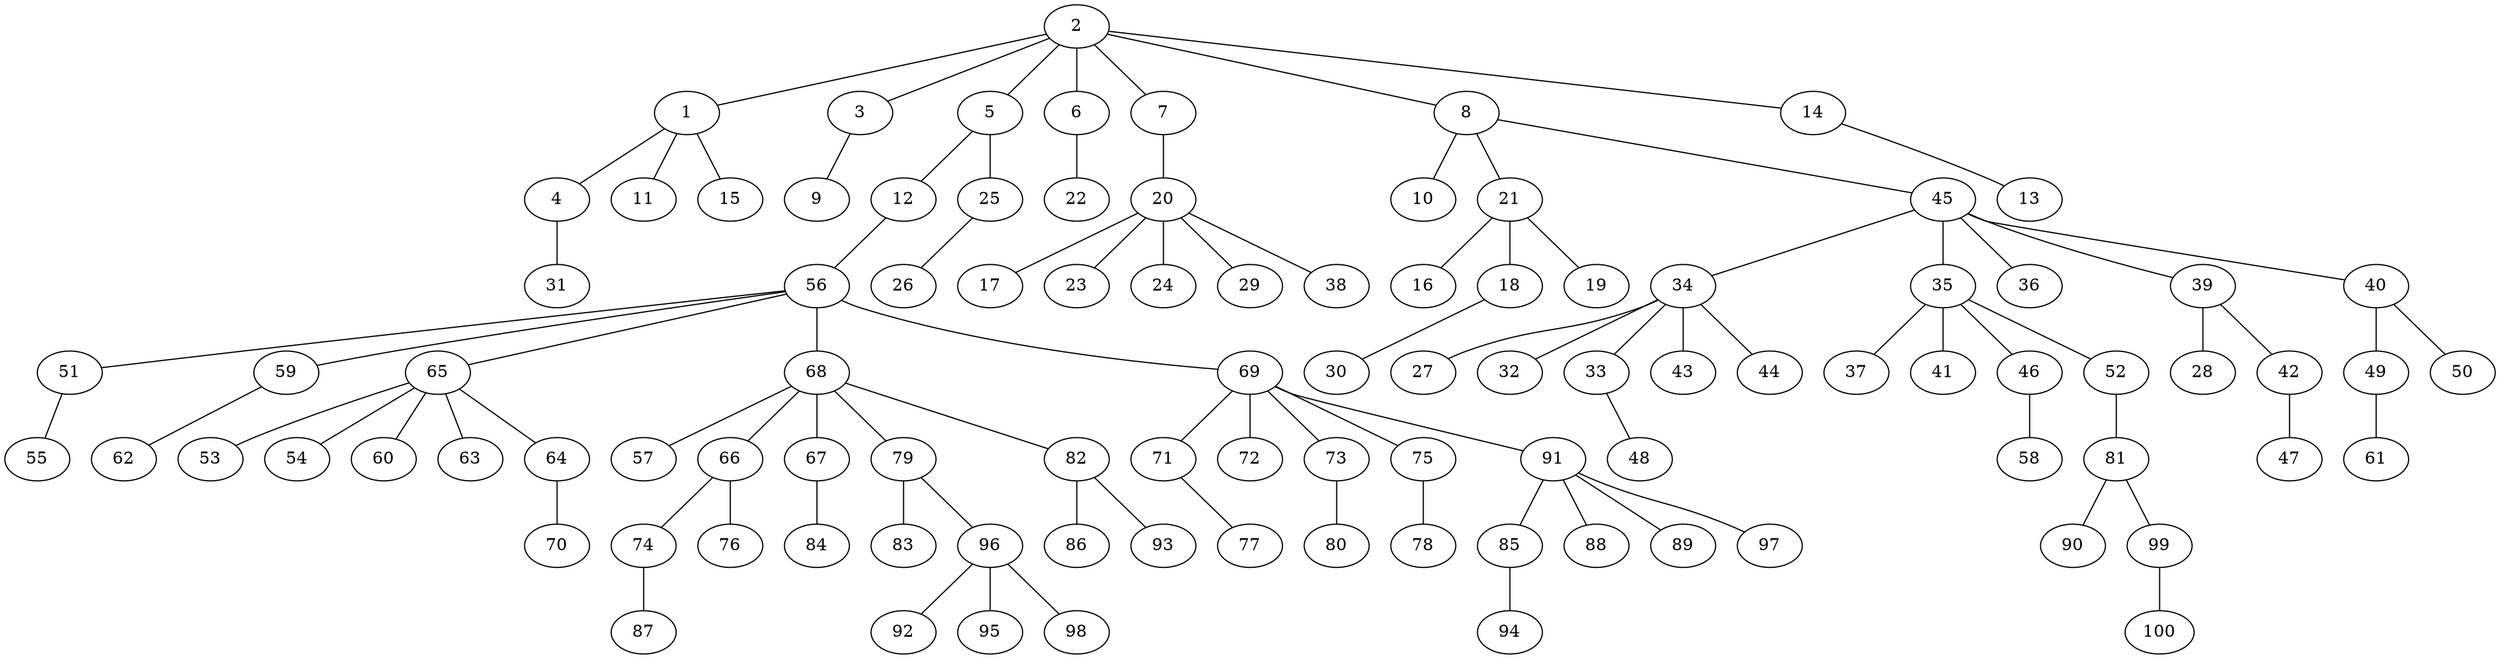 graph {
2--1
2--3
2--5
2--6
2--7
2--8
2--14
1--4
1--11
1--15
3--9
5--12
5--25
6--22
7--20
8--10
8--21
8--45
14--13
4--31
20--17
20--23
20--24
20--29
20--38
21--16
21--18
21--19
25--26
12--56
45--34
45--35
45--36
45--39
45--40
34--27
34--32
34--33
34--43
34--44
35--37
35--41
35--46
35--52
39--28
39--42
40--49
40--50
18--30
56--51
56--59
56--65
56--68
56--69
33--48
65--53
65--54
65--60
65--63
65--64
68--57
68--66
68--67
68--79
68--82
69--71
69--72
69--73
69--75
69--91
42--47
46--58
49--61
51--55
52--81
59--62
64--70
66--74
66--76
67--84
71--77
73--80
75--78
79--83
79--96
81--90
81--99
82--86
82--93
91--85
91--88
91--89
91--97
96--92
96--95
96--98
99--100
74--87
85--94
}
